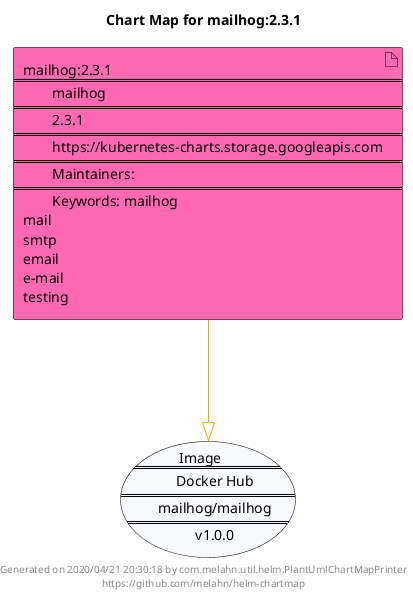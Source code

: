 @startuml
skinparam linetype ortho
skinparam backgroundColor white
skinparam usecaseBorderColor black
skinparam usecaseArrowColor LightSlateGray
skinparam artifactBorderColor black
skinparam artifactArrowColor LightSlateGray

title Chart Map for mailhog:2.3.1

'There is one referenced Helm Chart
artifact "mailhog:2.3.1\n====\n\tmailhog\n====\n\t2.3.1\n====\n\thttps://kubernetes-charts.storage.googleapis.com\n====\n\tMaintainers: \n====\n\tKeywords: mailhog\nmail\nsmtp\nemail\ne-mail\ntesting" as mailhog_2_3_1 #HotPink

'There is one referenced Docker Image
usecase "Image\n====\n\tDocker Hub\n====\n\tmailhog/mailhog\n====\n\tv1.0.0" as mailhog_mailhog_v1_0_0 #GhostWhite

'Chart Dependencies
mailhog_2_3_1--[#orange]-|>mailhog_mailhog_v1_0_0

center footer Generated on 2020/04/21 20:30:18 by com.melahn.util.helm.PlantUmlChartMapPrinter\nhttps://github.com/melahn/helm-chartmap
@enduml
